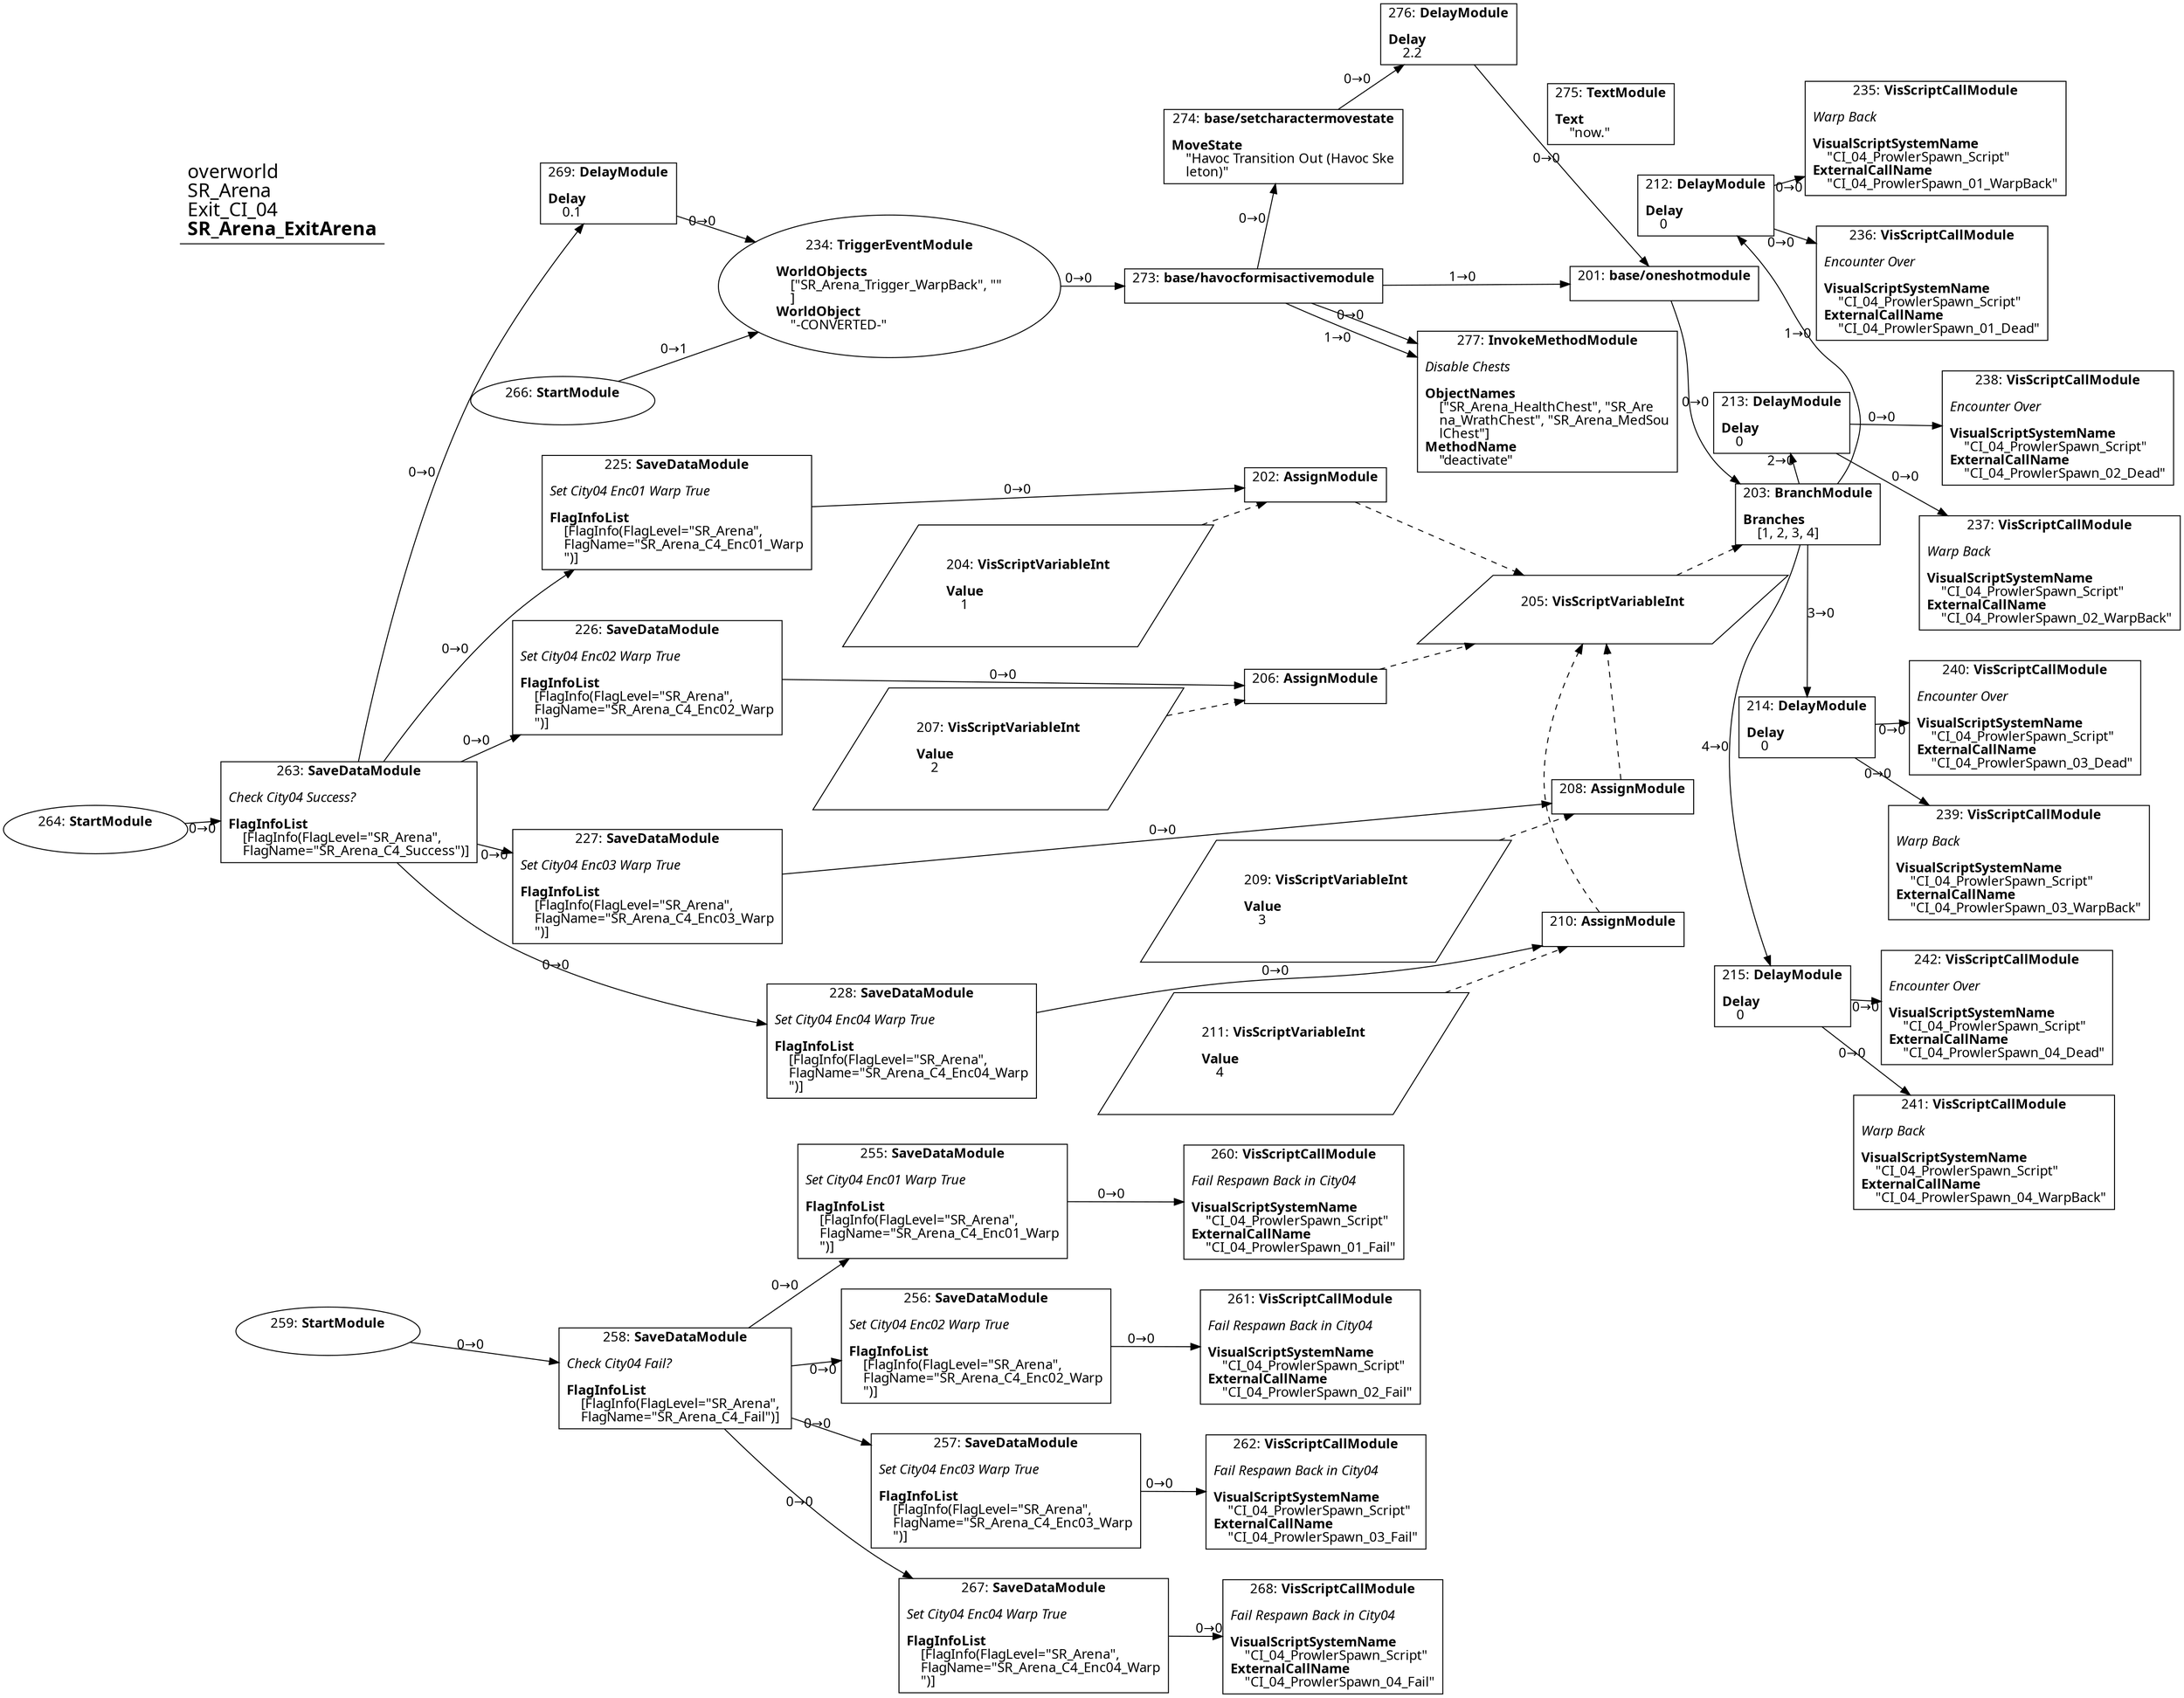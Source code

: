 digraph {
    layout = fdp;
    overlap = prism;
    sep = "+16";
    splines = spline;

    node [ shape = box ];

    graph [ fontname = "Segoe UI" ];
    node [ fontname = "Segoe UI" ];
    edge [ fontname = "Segoe UI" ];

    201 [ label = <201: <b>base/oneshotmodule</b><br/><br/>> ];
    201 [ pos = "-0.70400006,-2.101!" ];
    201 -> 203 [ label = "0→0" ];

    202 [ label = <202: <b>AssignModule</b><br/><br/>> ];
    202 [ pos = "-1.031,-2.315!" ];
    204 -> 202 [ style = dashed ];
    202 -> 205 [ style = dashed ];

    203 [ label = <203: <b>BranchModule</b><br/><br/><b>Branches</b><br align="left"/>    [1, 2, 3, 4]<br align="left"/>> ];
    203 [ pos = "-0.58900005,-2.269!" ];
    203 -> 212 [ label = "1→0" ];
    203 -> 213 [ label = "2→0" ];
    203 -> 214 [ label = "3→0" ];
    203 -> 215 [ label = "4→0" ];
    205 -> 203 [ style = dashed ];

    204 [ label = <204: <b>VisScriptVariableInt</b><br/><br/><b>Value</b><br align="left"/>    1<br align="left"/>> ];
    204 [ shape = parallelogram ]
    204 [ pos = "-1.184,-2.4120002!" ];

    205 [ label = <205: <b>VisScriptVariableInt</b><br/><br/>> ];
    205 [ shape = parallelogram ]
    205 [ pos = "-0.77300006,-2.4120002!" ];

    206 [ label = <206: <b>AssignModule</b><br/><br/>> ];
    206 [ pos = "-1.024,-2.496!" ];
    207 -> 206 [ style = dashed ];
    206 -> 205 [ style = dashed ];

    207 [ label = <207: <b>VisScriptVariableInt</b><br/><br/><b>Value</b><br align="left"/>    2<br align="left"/>> ];
    207 [ shape = parallelogram ]
    207 [ pos = "-1.1800001,-2.5930002!" ];

    208 [ label = <208: <b>AssignModule</b><br/><br/>> ];
    208 [ pos = "-1.024,-2.6920002!" ];
    209 -> 208 [ style = dashed ];
    208 -> 205 [ style = dashed ];

    209 [ label = <209: <b>VisScriptVariableInt</b><br/><br/><b>Value</b><br align="left"/>    3<br align="left"/>> ];
    209 [ shape = parallelogram ]
    209 [ pos = "-1.177,-2.789!" ];

    210 [ label = <210: <b>AssignModule</b><br/><br/>> ];
    210 [ pos = "-1.0250001,-2.891!" ];
    211 -> 210 [ style = dashed ];
    210 -> 205 [ style = dashed ];

    211 [ label = <211: <b>VisScriptVariableInt</b><br/><br/><b>Value</b><br align="left"/>    4<br align="left"/>> ];
    211 [ shape = parallelogram ]
    211 [ pos = "-1.1780001,-2.9880002!" ];

    212 [ label = <212: <b>DelayModule</b><br/><br/><b>Delay</b><br align="left"/>    0<br align="left"/>> ];
    212 [ pos = "-0.179,-1.8750001!" ];
    212 -> 236 [ label = "0→0" ];
    212 -> 235 [ label = "0→0" ];

    213 [ label = <213: <b>DelayModule</b><br/><br/><b>Delay</b><br align="left"/>    0<br align="left"/>> ];
    213 [ pos = "-0.171,-2.1230001!" ];
    213 -> 238 [ label = "0→0" ];
    213 -> 237 [ label = "0→0" ];

    214 [ label = <214: <b>DelayModule</b><br/><br/><b>Delay</b><br align="left"/>    0<br align="left"/>> ];
    214 [ pos = "-0.17,-2.374!" ];
    214 -> 240 [ label = "0→0" ];
    214 -> 239 [ label = "0→0" ];

    215 [ label = <215: <b>DelayModule</b><br/><br/><b>Delay</b><br align="left"/>    0<br align="left"/>> ];
    215 [ pos = "-0.165,-2.6120002!" ];
    215 -> 242 [ label = "0→0" ];
    215 -> 241 [ label = "0→0" ];

    225 [ label = <225: <b>SaveDataModule</b><br/><br/><i>Set City04 Enc01 Warp True<br align="left"/></i><br align="left"/><b>FlagInfoList</b><br align="left"/>    [FlagInfo(FlagLevel=&quot;SR_Arena&quot;, <br align="left"/>    FlagName=&quot;SR_Arena_C4_Enc01_Warp<br align="left"/>    &quot;)]<br align="left"/>> ];
    225 [ pos = "-1.4670001,-2.315!" ];
    225 -> 202 [ label = "0→0" ];

    226 [ label = <226: <b>SaveDataModule</b><br/><br/><i>Set City04 Enc02 Warp True<br align="left"/></i><br align="left"/><b>FlagInfoList</b><br align="left"/>    [FlagInfo(FlagLevel=&quot;SR_Arena&quot;, <br align="left"/>    FlagName=&quot;SR_Arena_C4_Enc02_Warp<br align="left"/>    &quot;)]<br align="left"/>> ];
    226 [ pos = "-1.47,-2.496!" ];
    226 -> 206 [ label = "0→0" ];

    227 [ label = <227: <b>SaveDataModule</b><br/><br/><i>Set City04 Enc03 Warp True<br align="left"/></i><br align="left"/><b>FlagInfoList</b><br align="left"/>    [FlagInfo(FlagLevel=&quot;SR_Arena&quot;, <br align="left"/>    FlagName=&quot;SR_Arena_C4_Enc03_Warp<br align="left"/>    &quot;)]<br align="left"/>> ];
    227 [ pos = "-1.468,-2.6920002!" ];
    227 -> 208 [ label = "0→0" ];

    228 [ label = <228: <b>SaveDataModule</b><br/><br/><i>Set City04 Enc04 Warp True<br align="left"/></i><br align="left"/><b>FlagInfoList</b><br align="left"/>    [FlagInfo(FlagLevel=&quot;SR_Arena&quot;, <br align="left"/>    FlagName=&quot;SR_Arena_C4_Enc04_Warp<br align="left"/>    &quot;)]<br align="left"/>> ];
    228 [ pos = "-1.463,-2.891!" ];
    228 -> 210 [ label = "0→0" ];

    234 [ label = <234: <b>TriggerEventModule</b><br/><br/><b>WorldObjects</b><br align="left"/>    [&quot;SR_Arena_Trigger_WarpBack&quot;, &quot;&quot;<br align="left"/>    ]<br align="left"/><b>WorldObject</b><br align="left"/>    &quot;-CONVERTED-&quot;<br align="left"/>> ];
    234 [ shape = oval ]
    234 [ pos = "-1.335,-2.078!" ];
    234 -> 273 [ label = "0→0" ];

    235 [ label = <235: <b>VisScriptCallModule</b><br/><br/><i>Warp Back<br align="left"/></i><br align="left"/><b>VisualScriptSystemName</b><br align="left"/>    &quot;CI_04_ProwlerSpawn_Script&quot;<br align="left"/><b>ExternalCallName</b><br align="left"/>    &quot;CI_04_ProwlerSpawn_01_WarpBack&quot;<br align="left"/>> ];
    235 [ pos = "0.12200001,-1.8750001!" ];

    236 [ label = <236: <b>VisScriptCallModule</b><br/><br/><i>Encounter Over<br align="left"/></i><br align="left"/><b>VisualScriptSystemName</b><br align="left"/>    &quot;CI_04_ProwlerSpawn_Script&quot;<br align="left"/><b>ExternalCallName</b><br align="left"/>    &quot;CI_04_ProwlerSpawn_01_Dead&quot;<br align="left"/>> ];
    236 [ pos = "0.125,-1.963!" ];

    237 [ label = <237: <b>VisScriptCallModule</b><br/><br/><i>Warp Back<br align="left"/></i><br align="left"/><b>VisualScriptSystemName</b><br align="left"/>    &quot;CI_04_ProwlerSpawn_Script&quot;<br align="left"/><b>ExternalCallName</b><br align="left"/>    &quot;CI_04_ProwlerSpawn_02_WarpBack&quot;<br align="left"/>> ];
    237 [ pos = "0.134,-2.209!" ];

    238 [ label = <238: <b>VisScriptCallModule</b><br/><br/><i>Encounter Over<br align="left"/></i><br align="left"/><b>VisualScriptSystemName</b><br align="left"/>    &quot;CI_04_ProwlerSpawn_Script&quot;<br align="left"/><b>ExternalCallName</b><br align="left"/>    &quot;CI_04_ProwlerSpawn_02_Dead&quot;<br align="left"/>> ];
    238 [ pos = "0.132,-2.1230001!" ];

    239 [ label = <239: <b>VisScriptCallModule</b><br/><br/><i>Warp Back<br align="left"/></i><br align="left"/><b>VisualScriptSystemName</b><br align="left"/>    &quot;CI_04_ProwlerSpawn_Script&quot;<br align="left"/><b>ExternalCallName</b><br align="left"/>    &quot;CI_04_ProwlerSpawn_03_WarpBack&quot;<br align="left"/>> ];
    239 [ pos = "0.14600001,-2.4580002!" ];

    240 [ label = <240: <b>VisScriptCallModule</b><br/><br/><i>Encounter Over<br align="left"/></i><br align="left"/><b>VisualScriptSystemName</b><br align="left"/>    &quot;CI_04_ProwlerSpawn_Script&quot;<br align="left"/><b>ExternalCallName</b><br align="left"/>    &quot;CI_04_ProwlerSpawn_03_Dead&quot;<br align="left"/>> ];
    240 [ pos = "0.14500001,-2.374!" ];

    241 [ label = <241: <b>VisScriptCallModule</b><br/><br/><i>Warp Back<br align="left"/></i><br align="left"/><b>VisualScriptSystemName</b><br align="left"/>    &quot;CI_04_ProwlerSpawn_Script&quot;<br align="left"/><b>ExternalCallName</b><br align="left"/>    &quot;CI_04_ProwlerSpawn_04_WarpBack&quot;<br align="left"/>> ];
    241 [ pos = "0.149,-2.6980002!" ];

    242 [ label = <242: <b>VisScriptCallModule</b><br/><br/><i>Encounter Over<br align="left"/></i><br align="left"/><b>VisualScriptSystemName</b><br align="left"/>    &quot;CI_04_ProwlerSpawn_Script&quot;<br align="left"/><b>ExternalCallName</b><br align="left"/>    &quot;CI_04_ProwlerSpawn_04_Dead&quot;<br align="left"/>> ];
    242 [ pos = "0.148,-2.6120002!" ];

    255 [ label = <255: <b>SaveDataModule</b><br/><br/><i>Set City04 Enc01 Warp True<br align="left"/></i><br align="left"/><b>FlagInfoList</b><br align="left"/>    [FlagInfo(FlagLevel=&quot;SR_Arena&quot;, <br align="left"/>    FlagName=&quot;SR_Arena_C4_Enc01_Warp<br align="left"/>    &quot;)]<br align="left"/>> ];
    255 [ pos = "-1.4660001,-3.1970003!" ];
    255 -> 260 [ label = "0→0" ];

    256 [ label = <256: <b>SaveDataModule</b><br/><br/><i>Set City04 Enc02 Warp True<br align="left"/></i><br align="left"/><b>FlagInfoList</b><br align="left"/>    [FlagInfo(FlagLevel=&quot;SR_Arena&quot;, <br align="left"/>    FlagName=&quot;SR_Arena_C4_Enc02_Warp<br align="left"/>    &quot;)]<br align="left"/>> ];
    256 [ pos = "-1.4690001,-3.3750002!" ];
    256 -> 261 [ label = "0→0" ];

    257 [ label = <257: <b>SaveDataModule</b><br/><br/><i>Set City04 Enc03 Warp True<br align="left"/></i><br align="left"/><b>FlagInfoList</b><br align="left"/>    [FlagInfo(FlagLevel=&quot;SR_Arena&quot;, <br align="left"/>    FlagName=&quot;SR_Arena_C4_Enc03_Warp<br align="left"/>    &quot;)]<br align="left"/>> ];
    257 [ pos = "-1.4670001,-3.571!" ];
    257 -> 262 [ label = "0→0" ];

    258 [ label = <258: <b>SaveDataModule</b><br/><br/><i>Check City04 Fail?<br align="left"/></i><br align="left"/><b>FlagInfoList</b><br align="left"/>    [FlagInfo(FlagLevel=&quot;SR_Arena&quot;, <br align="left"/>    FlagName=&quot;SR_Arena_C4_Fail&quot;)]<br align="left"/>> ];
    258 [ pos = "-1.8510001,-3.4830003!" ];
    258 -> 255 [ label = "0→0" ];
    258 -> 257 [ label = "0→0" ];
    258 -> 256 [ label = "0→0" ];
    258 -> 267 [ label = "0→0" ];

    259 [ label = <259: <b>StartModule</b><br/><br/>> ];
    259 [ shape = oval ]
    259 [ pos = "-2.0970001,-3.4830003!" ];
    259 -> 258 [ label = "0→0" ];

    260 [ label = <260: <b>VisScriptCallModule</b><br/><br/><i>Fail Respawn Back in City04<br align="left"/></i><br align="left"/><b>VisualScriptSystemName</b><br align="left"/>    &quot;CI_04_ProwlerSpawn_Script&quot;<br align="left"/><b>ExternalCallName</b><br align="left"/>    &quot;CI_04_ProwlerSpawn_01_Fail&quot;<br align="left"/>> ];
    260 [ pos = "-1.1860001,-3.1970003!" ];

    261 [ label = <261: <b>VisScriptCallModule</b><br/><br/><i>Fail Respawn Back in City04<br align="left"/></i><br align="left"/><b>VisualScriptSystemName</b><br align="left"/>    &quot;CI_04_ProwlerSpawn_Script&quot;<br align="left"/><b>ExternalCallName</b><br align="left"/>    &quot;CI_04_ProwlerSpawn_02_Fail&quot;<br align="left"/>> ];
    261 [ pos = "-1.184,-3.3750002!" ];

    262 [ label = <262: <b>VisScriptCallModule</b><br/><br/><i>Fail Respawn Back in City04<br align="left"/></i><br align="left"/><b>VisualScriptSystemName</b><br align="left"/>    &quot;CI_04_ProwlerSpawn_Script&quot;<br align="left"/><b>ExternalCallName</b><br align="left"/>    &quot;CI_04_ProwlerSpawn_03_Fail&quot;<br align="left"/>> ];
    262 [ pos = "-1.184,-3.571!" ];

    263 [ label = <263: <b>SaveDataModule</b><br/><br/><i>Check City04 Success?<br align="left"/></i><br align="left"/><b>FlagInfoList</b><br align="left"/>    [FlagInfo(FlagLevel=&quot;SR_Arena&quot;, <br align="left"/>    FlagName=&quot;SR_Arena_C4_Success&quot;)]<br align="left"/>> ];
    263 [ pos = "-1.9030001,-2.614!" ];
    263 -> 225 [ label = "0→0" ];
    263 -> 227 [ label = "0→0" ];
    263 -> 226 [ label = "0→0" ];
    263 -> 228 [ label = "0→0" ];
    263 -> 269 [ label = "0→0" ];

    264 [ label = <264: <b>StartModule</b><br/><br/>> ];
    264 [ shape = oval ]
    264 [ pos = "-2.174,-2.614!" ];
    264 -> 263 [ label = "0→0" ];

    266 [ label = <266: <b>StartModule</b><br/><br/>> ];
    266 [ shape = oval ]
    266 [ pos = "-1.5460001,-2.203!" ];
    266 -> 234 [ label = "0→1" ];

    267 [ label = <267: <b>SaveDataModule</b><br/><br/><i>Set City04 Enc04 Warp True<br align="left"/></i><br align="left"/><b>FlagInfoList</b><br align="left"/>    [FlagInfo(FlagLevel=&quot;SR_Arena&quot;, <br align="left"/>    FlagName=&quot;SR_Arena_C4_Enc04_Warp<br align="left"/>    &quot;)]<br align="left"/>> ];
    267 [ pos = "-1.4590001,-3.7760003!" ];
    267 -> 268 [ label = "0→0" ];

    268 [ label = <268: <b>VisScriptCallModule</b><br/><br/><i>Fail Respawn Back in City04<br align="left"/></i><br align="left"/><b>VisualScriptSystemName</b><br align="left"/>    &quot;CI_04_ProwlerSpawn_Script&quot;<br align="left"/><b>ExternalCallName</b><br align="left"/>    &quot;CI_04_ProwlerSpawn_04_Fail&quot;<br align="left"/>> ];
    268 [ pos = "-1.176,-3.775!" ];

    269 [ label = <269: <b>DelayModule</b><br/><br/><b>Delay</b><br align="left"/>    0.1<br align="left"/>> ];
    269 [ pos = "-1.536,-2.0070002!" ];
    269 -> 234 [ label = "0→0" ];

    273 [ label = <273: <b>base/havocformisactivemodule</b><br/><br/>> ];
    273 [ pos = "-1.1040001,-2.078!" ];
    273 -> 274 [ label = "0→0" ];
    273 -> 201 [ label = "1→0" ];
    273 -> 277 [ label = "0→0" ];
    273 -> 277 [ label = "1→0" ];

    274 [ label = <274: <b>base/setcharactermovestate</b><br/><br/><b>MoveState</b><br align="left"/>    &quot;Havoc Transition Out (Havoc Ske<br align="left"/>    leton)&quot;<br align="left"/>> ];
    274 [ pos = "-0.96500003,-1.899!" ];
    274 -> 276 [ label = "0→0" ];

    275 [ label = <275: <b>TextModule</b><br/><br/><b>Text</b><br align="left"/>    &quot;now.&quot;<br align="left"/>> ];
    275 [ pos = "-0.41900003,-1.7270001!" ];

    276 [ label = <276: <b>DelayModule</b><br/><br/><b>Delay</b><br align="left"/>    2.2<br align="left"/>> ];
    276 [ pos = "-0.67800003,-1.7400001!" ];
    276 -> 201 [ label = "0→0" ];

    277 [ label = <277: <b>InvokeMethodModule</b><br/><br/><i>Disable Chests<br align="left"/></i><br align="left"/><b>ObjectNames</b><br align="left"/>    [&quot;SR_Arena_HealthChest&quot;, &quot;SR_Are<br align="left"/>    na_WrathChest&quot;, &quot;SR_Arena_MedSou<br align="left"/>    lChest&quot;]<br align="left"/><b>MethodName</b><br align="left"/>    &quot;deactivate&quot;<br align="left"/>> ];
    277 [ pos = "-0.80600005,-2.1980002!" ];

    title [ pos = "-2.1750002,-1.7260001!" ];
    title [ shape = underline ];
    title [ label = <<font point-size="20">overworld<br align="left"/>SR_Arena<br align="left"/>Exit_CI_04<br align="left"/><b>SR_Arena_ExitArena</b><br align="left"/></font>> ];
}

